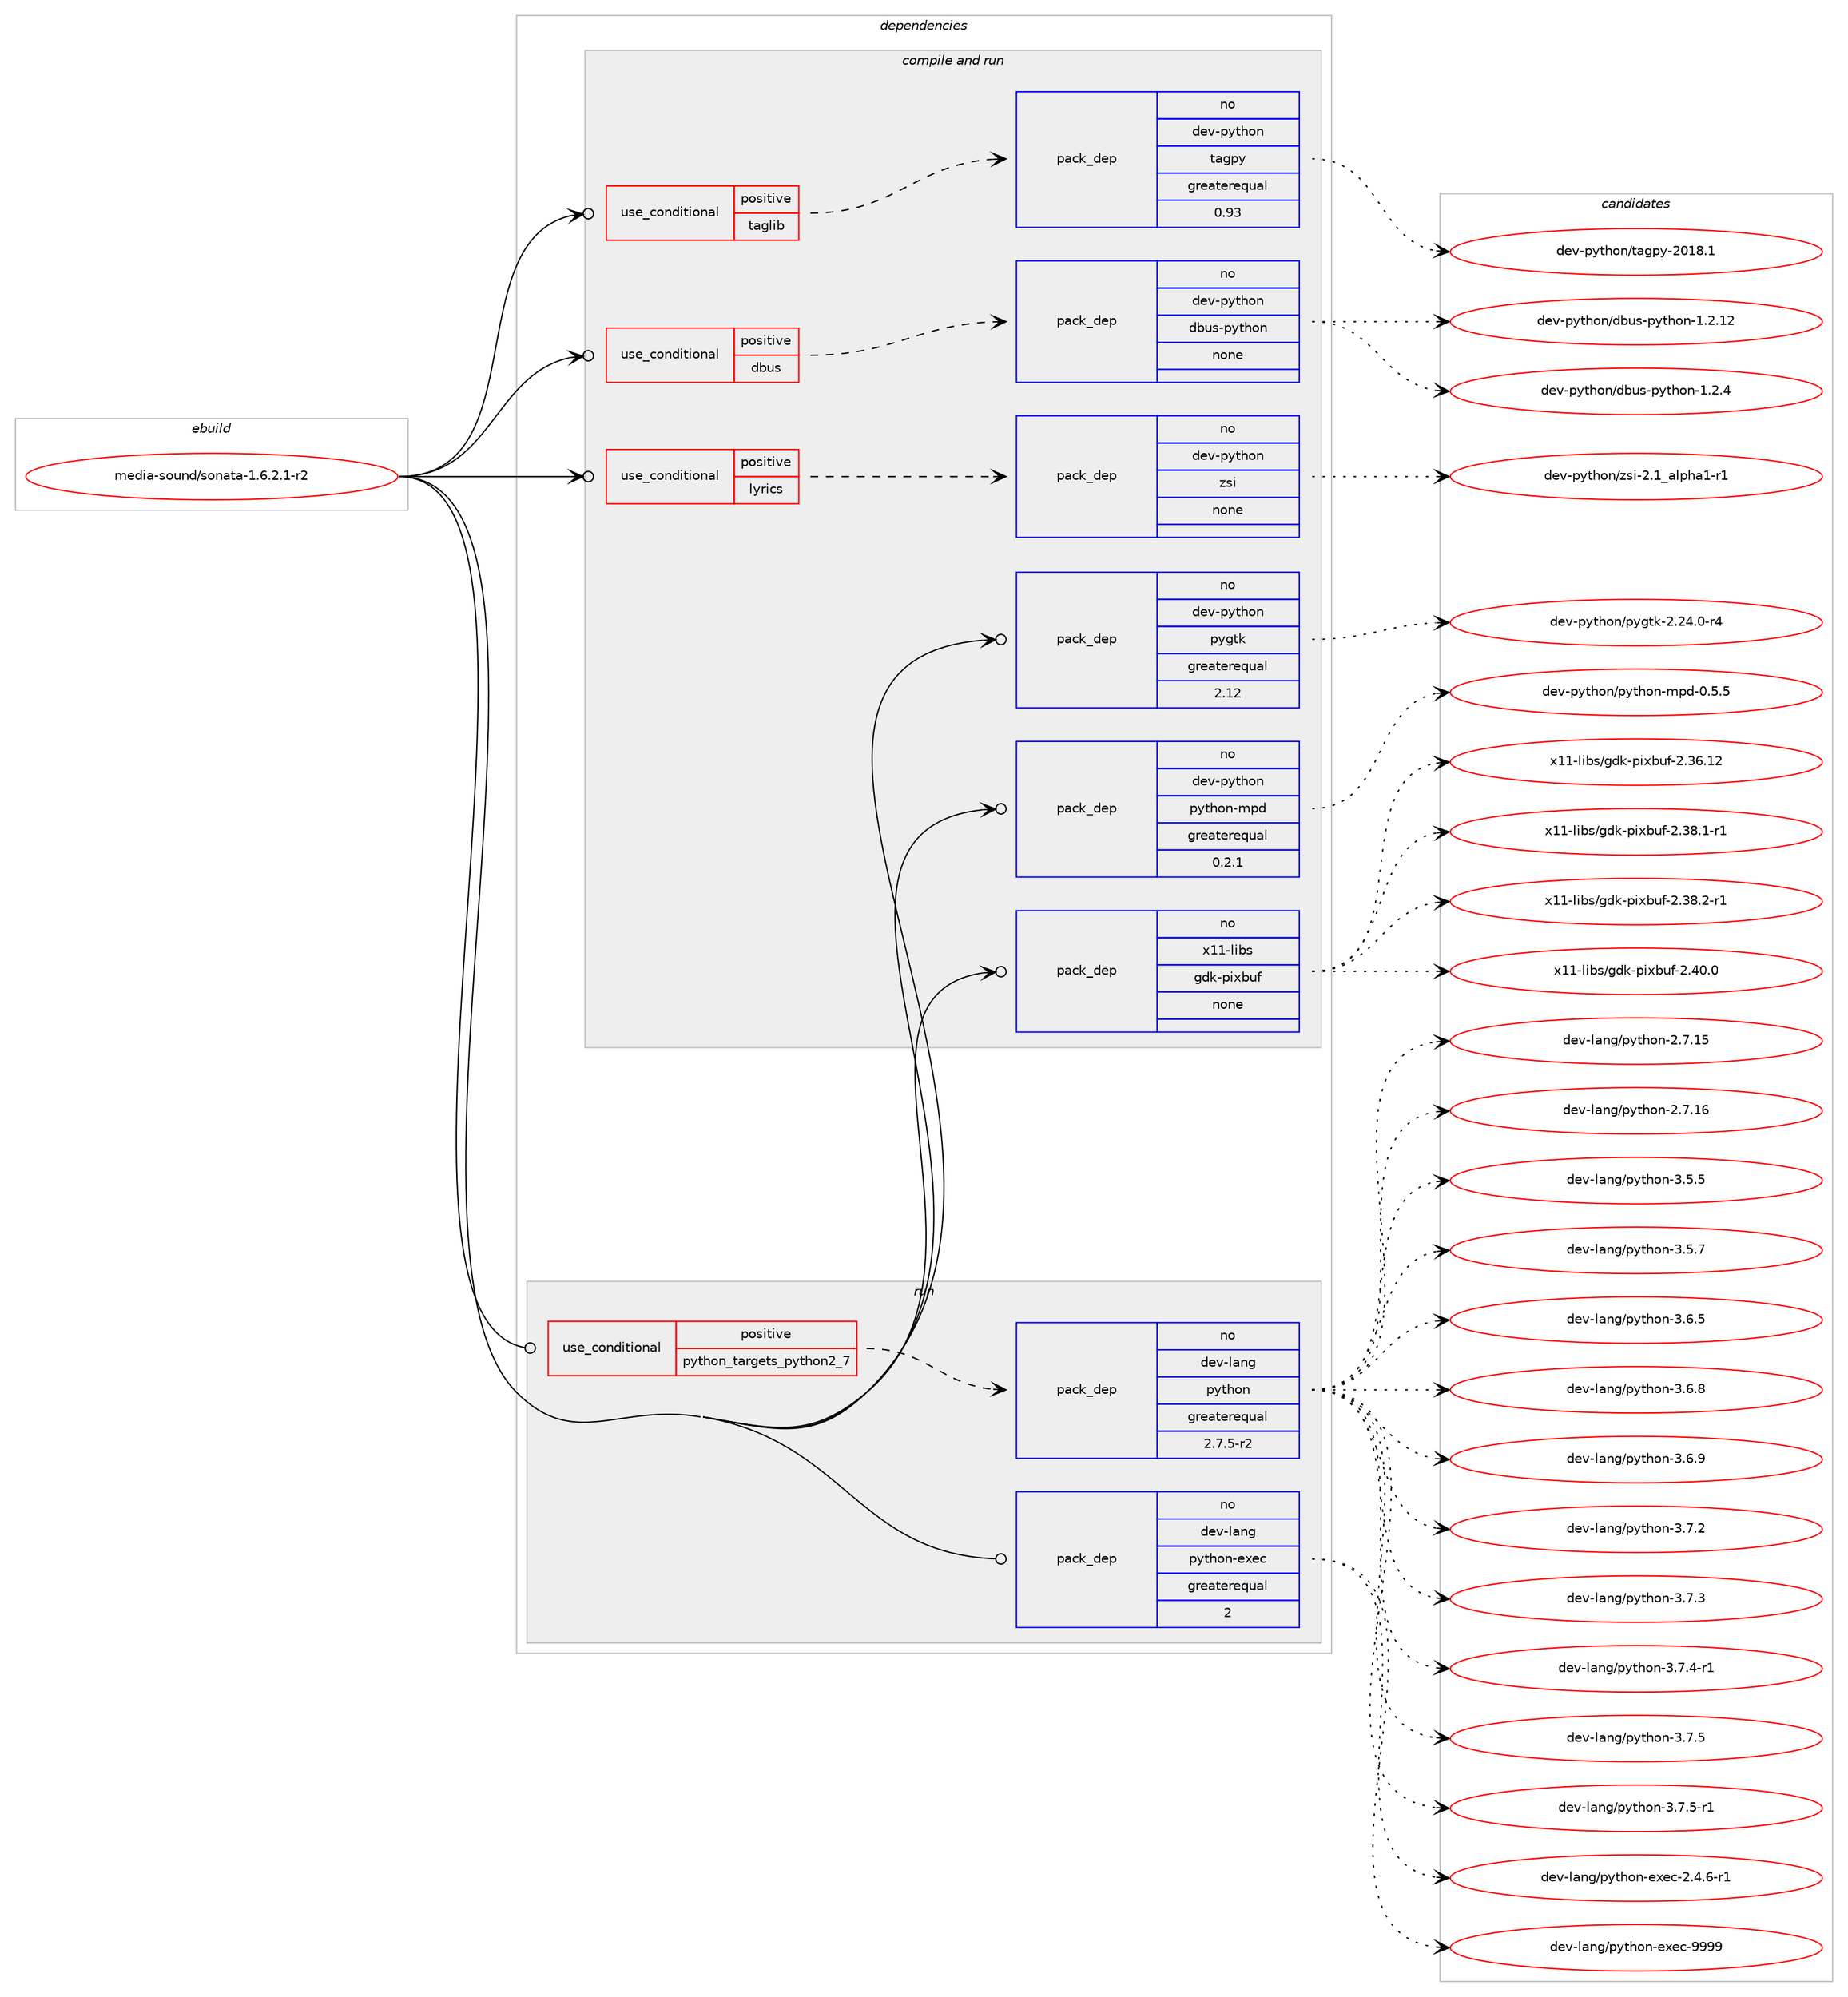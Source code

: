 digraph prolog {

# *************
# Graph options
# *************

newrank=true;
concentrate=true;
compound=true;
graph [rankdir=LR,fontname=Helvetica,fontsize=10,ranksep=1.5];#, ranksep=2.5, nodesep=0.2];
edge  [arrowhead=vee];
node  [fontname=Helvetica,fontsize=10];

# **********
# The ebuild
# **********

subgraph cluster_leftcol {
color=gray;
rank=same;
label=<<i>ebuild</i>>;
id [label="media-sound/sonata-1.6.2.1-r2", color=red, width=4, href="../media-sound/sonata-1.6.2.1-r2.svg"];
}

# ****************
# The dependencies
# ****************

subgraph cluster_midcol {
color=gray;
label=<<i>dependencies</i>>;
subgraph cluster_compile {
fillcolor="#eeeeee";
style=filled;
label=<<i>compile</i>>;
}
subgraph cluster_compileandrun {
fillcolor="#eeeeee";
style=filled;
label=<<i>compile and run</i>>;
subgraph cond195153 {
dependency803548 [label=<<TABLE BORDER="0" CELLBORDER="1" CELLSPACING="0" CELLPADDING="4"><TR><TD ROWSPAN="3" CELLPADDING="10">use_conditional</TD></TR><TR><TD>positive</TD></TR><TR><TD>dbus</TD></TR></TABLE>>, shape=none, color=red];
subgraph pack594358 {
dependency803549 [label=<<TABLE BORDER="0" CELLBORDER="1" CELLSPACING="0" CELLPADDING="4" WIDTH="220"><TR><TD ROWSPAN="6" CELLPADDING="30">pack_dep</TD></TR><TR><TD WIDTH="110">no</TD></TR><TR><TD>dev-python</TD></TR><TR><TD>dbus-python</TD></TR><TR><TD>none</TD></TR><TR><TD></TD></TR></TABLE>>, shape=none, color=blue];
}
dependency803548:e -> dependency803549:w [weight=20,style="dashed",arrowhead="vee"];
}
id:e -> dependency803548:w [weight=20,style="solid",arrowhead="odotvee"];
subgraph cond195154 {
dependency803550 [label=<<TABLE BORDER="0" CELLBORDER="1" CELLSPACING="0" CELLPADDING="4"><TR><TD ROWSPAN="3" CELLPADDING="10">use_conditional</TD></TR><TR><TD>positive</TD></TR><TR><TD>lyrics</TD></TR></TABLE>>, shape=none, color=red];
subgraph pack594359 {
dependency803551 [label=<<TABLE BORDER="0" CELLBORDER="1" CELLSPACING="0" CELLPADDING="4" WIDTH="220"><TR><TD ROWSPAN="6" CELLPADDING="30">pack_dep</TD></TR><TR><TD WIDTH="110">no</TD></TR><TR><TD>dev-python</TD></TR><TR><TD>zsi</TD></TR><TR><TD>none</TD></TR><TR><TD></TD></TR></TABLE>>, shape=none, color=blue];
}
dependency803550:e -> dependency803551:w [weight=20,style="dashed",arrowhead="vee"];
}
id:e -> dependency803550:w [weight=20,style="solid",arrowhead="odotvee"];
subgraph cond195155 {
dependency803552 [label=<<TABLE BORDER="0" CELLBORDER="1" CELLSPACING="0" CELLPADDING="4"><TR><TD ROWSPAN="3" CELLPADDING="10">use_conditional</TD></TR><TR><TD>positive</TD></TR><TR><TD>taglib</TD></TR></TABLE>>, shape=none, color=red];
subgraph pack594360 {
dependency803553 [label=<<TABLE BORDER="0" CELLBORDER="1" CELLSPACING="0" CELLPADDING="4" WIDTH="220"><TR><TD ROWSPAN="6" CELLPADDING="30">pack_dep</TD></TR><TR><TD WIDTH="110">no</TD></TR><TR><TD>dev-python</TD></TR><TR><TD>tagpy</TD></TR><TR><TD>greaterequal</TD></TR><TR><TD>0.93</TD></TR></TABLE>>, shape=none, color=blue];
}
dependency803552:e -> dependency803553:w [weight=20,style="dashed",arrowhead="vee"];
}
id:e -> dependency803552:w [weight=20,style="solid",arrowhead="odotvee"];
subgraph pack594361 {
dependency803554 [label=<<TABLE BORDER="0" CELLBORDER="1" CELLSPACING="0" CELLPADDING="4" WIDTH="220"><TR><TD ROWSPAN="6" CELLPADDING="30">pack_dep</TD></TR><TR><TD WIDTH="110">no</TD></TR><TR><TD>dev-python</TD></TR><TR><TD>pygtk</TD></TR><TR><TD>greaterequal</TD></TR><TR><TD>2.12</TD></TR></TABLE>>, shape=none, color=blue];
}
id:e -> dependency803554:w [weight=20,style="solid",arrowhead="odotvee"];
subgraph pack594362 {
dependency803555 [label=<<TABLE BORDER="0" CELLBORDER="1" CELLSPACING="0" CELLPADDING="4" WIDTH="220"><TR><TD ROWSPAN="6" CELLPADDING="30">pack_dep</TD></TR><TR><TD WIDTH="110">no</TD></TR><TR><TD>dev-python</TD></TR><TR><TD>python-mpd</TD></TR><TR><TD>greaterequal</TD></TR><TR><TD>0.2.1</TD></TR></TABLE>>, shape=none, color=blue];
}
id:e -> dependency803555:w [weight=20,style="solid",arrowhead="odotvee"];
subgraph pack594363 {
dependency803556 [label=<<TABLE BORDER="0" CELLBORDER="1" CELLSPACING="0" CELLPADDING="4" WIDTH="220"><TR><TD ROWSPAN="6" CELLPADDING="30">pack_dep</TD></TR><TR><TD WIDTH="110">no</TD></TR><TR><TD>x11-libs</TD></TR><TR><TD>gdk-pixbuf</TD></TR><TR><TD>none</TD></TR><TR><TD></TD></TR></TABLE>>, shape=none, color=blue];
}
id:e -> dependency803556:w [weight=20,style="solid",arrowhead="odotvee"];
}
subgraph cluster_run {
fillcolor="#eeeeee";
style=filled;
label=<<i>run</i>>;
subgraph cond195156 {
dependency803557 [label=<<TABLE BORDER="0" CELLBORDER="1" CELLSPACING="0" CELLPADDING="4"><TR><TD ROWSPAN="3" CELLPADDING="10">use_conditional</TD></TR><TR><TD>positive</TD></TR><TR><TD>python_targets_python2_7</TD></TR></TABLE>>, shape=none, color=red];
subgraph pack594364 {
dependency803558 [label=<<TABLE BORDER="0" CELLBORDER="1" CELLSPACING="0" CELLPADDING="4" WIDTH="220"><TR><TD ROWSPAN="6" CELLPADDING="30">pack_dep</TD></TR><TR><TD WIDTH="110">no</TD></TR><TR><TD>dev-lang</TD></TR><TR><TD>python</TD></TR><TR><TD>greaterequal</TD></TR><TR><TD>2.7.5-r2</TD></TR></TABLE>>, shape=none, color=blue];
}
dependency803557:e -> dependency803558:w [weight=20,style="dashed",arrowhead="vee"];
}
id:e -> dependency803557:w [weight=20,style="solid",arrowhead="odot"];
subgraph pack594365 {
dependency803559 [label=<<TABLE BORDER="0" CELLBORDER="1" CELLSPACING="0" CELLPADDING="4" WIDTH="220"><TR><TD ROWSPAN="6" CELLPADDING="30">pack_dep</TD></TR><TR><TD WIDTH="110">no</TD></TR><TR><TD>dev-lang</TD></TR><TR><TD>python-exec</TD></TR><TR><TD>greaterequal</TD></TR><TR><TD>2</TD></TR></TABLE>>, shape=none, color=blue];
}
id:e -> dependency803559:w [weight=20,style="solid",arrowhead="odot"];
}
}

# **************
# The candidates
# **************

subgraph cluster_choices {
rank=same;
color=gray;
label=<<i>candidates</i>>;

subgraph choice594358 {
color=black;
nodesep=1;
choice1001011184511212111610411111047100981171154511212111610411111045494650464950 [label="dev-python/dbus-python-1.2.12", color=red, width=4,href="../dev-python/dbus-python-1.2.12.svg"];
choice10010111845112121116104111110471009811711545112121116104111110454946504652 [label="dev-python/dbus-python-1.2.4", color=red, width=4,href="../dev-python/dbus-python-1.2.4.svg"];
dependency803549:e -> choice1001011184511212111610411111047100981171154511212111610411111045494650464950:w [style=dotted,weight="100"];
dependency803549:e -> choice10010111845112121116104111110471009811711545112121116104111110454946504652:w [style=dotted,weight="100"];
}
subgraph choice594359 {
color=black;
nodesep=1;
choice100101118451121211161041111104712211510545504649959710811210497494511449 [label="dev-python/zsi-2.1_alpha1-r1", color=red, width=4,href="../dev-python/zsi-2.1_alpha1-r1.svg"];
dependency803551:e -> choice100101118451121211161041111104712211510545504649959710811210497494511449:w [style=dotted,weight="100"];
}
subgraph choice594360 {
color=black;
nodesep=1;
choice10010111845112121116104111110471169710311212145504849564649 [label="dev-python/tagpy-2018.1", color=red, width=4,href="../dev-python/tagpy-2018.1.svg"];
dependency803553:e -> choice10010111845112121116104111110471169710311212145504849564649:w [style=dotted,weight="100"];
}
subgraph choice594361 {
color=black;
nodesep=1;
choice1001011184511212111610411111047112121103116107455046505246484511452 [label="dev-python/pygtk-2.24.0-r4", color=red, width=4,href="../dev-python/pygtk-2.24.0-r4.svg"];
dependency803554:e -> choice1001011184511212111610411111047112121103116107455046505246484511452:w [style=dotted,weight="100"];
}
subgraph choice594362 {
color=black;
nodesep=1;
choice100101118451121211161041111104711212111610411111045109112100454846534653 [label="dev-python/python-mpd-0.5.5", color=red, width=4,href="../dev-python/python-mpd-0.5.5.svg"];
dependency803555:e -> choice100101118451121211161041111104711212111610411111045109112100454846534653:w [style=dotted,weight="100"];
}
subgraph choice594363 {
color=black;
nodesep=1;
choice120494945108105981154710310010745112105120981171024550465154464950 [label="x11-libs/gdk-pixbuf-2.36.12", color=red, width=4,href="../x11-libs/gdk-pixbuf-2.36.12.svg"];
choice12049494510810598115471031001074511210512098117102455046515646494511449 [label="x11-libs/gdk-pixbuf-2.38.1-r1", color=red, width=4,href="../x11-libs/gdk-pixbuf-2.38.1-r1.svg"];
choice12049494510810598115471031001074511210512098117102455046515646504511449 [label="x11-libs/gdk-pixbuf-2.38.2-r1", color=red, width=4,href="../x11-libs/gdk-pixbuf-2.38.2-r1.svg"];
choice1204949451081059811547103100107451121051209811710245504652484648 [label="x11-libs/gdk-pixbuf-2.40.0", color=red, width=4,href="../x11-libs/gdk-pixbuf-2.40.0.svg"];
dependency803556:e -> choice120494945108105981154710310010745112105120981171024550465154464950:w [style=dotted,weight="100"];
dependency803556:e -> choice12049494510810598115471031001074511210512098117102455046515646494511449:w [style=dotted,weight="100"];
dependency803556:e -> choice12049494510810598115471031001074511210512098117102455046515646504511449:w [style=dotted,weight="100"];
dependency803556:e -> choice1204949451081059811547103100107451121051209811710245504652484648:w [style=dotted,weight="100"];
}
subgraph choice594364 {
color=black;
nodesep=1;
choice10010111845108971101034711212111610411111045504655464953 [label="dev-lang/python-2.7.15", color=red, width=4,href="../dev-lang/python-2.7.15.svg"];
choice10010111845108971101034711212111610411111045504655464954 [label="dev-lang/python-2.7.16", color=red, width=4,href="../dev-lang/python-2.7.16.svg"];
choice100101118451089711010347112121116104111110455146534653 [label="dev-lang/python-3.5.5", color=red, width=4,href="../dev-lang/python-3.5.5.svg"];
choice100101118451089711010347112121116104111110455146534655 [label="dev-lang/python-3.5.7", color=red, width=4,href="../dev-lang/python-3.5.7.svg"];
choice100101118451089711010347112121116104111110455146544653 [label="dev-lang/python-3.6.5", color=red, width=4,href="../dev-lang/python-3.6.5.svg"];
choice100101118451089711010347112121116104111110455146544656 [label="dev-lang/python-3.6.8", color=red, width=4,href="../dev-lang/python-3.6.8.svg"];
choice100101118451089711010347112121116104111110455146544657 [label="dev-lang/python-3.6.9", color=red, width=4,href="../dev-lang/python-3.6.9.svg"];
choice100101118451089711010347112121116104111110455146554650 [label="dev-lang/python-3.7.2", color=red, width=4,href="../dev-lang/python-3.7.2.svg"];
choice100101118451089711010347112121116104111110455146554651 [label="dev-lang/python-3.7.3", color=red, width=4,href="../dev-lang/python-3.7.3.svg"];
choice1001011184510897110103471121211161041111104551465546524511449 [label="dev-lang/python-3.7.4-r1", color=red, width=4,href="../dev-lang/python-3.7.4-r1.svg"];
choice100101118451089711010347112121116104111110455146554653 [label="dev-lang/python-3.7.5", color=red, width=4,href="../dev-lang/python-3.7.5.svg"];
choice1001011184510897110103471121211161041111104551465546534511449 [label="dev-lang/python-3.7.5-r1", color=red, width=4,href="../dev-lang/python-3.7.5-r1.svg"];
dependency803558:e -> choice10010111845108971101034711212111610411111045504655464953:w [style=dotted,weight="100"];
dependency803558:e -> choice10010111845108971101034711212111610411111045504655464954:w [style=dotted,weight="100"];
dependency803558:e -> choice100101118451089711010347112121116104111110455146534653:w [style=dotted,weight="100"];
dependency803558:e -> choice100101118451089711010347112121116104111110455146534655:w [style=dotted,weight="100"];
dependency803558:e -> choice100101118451089711010347112121116104111110455146544653:w [style=dotted,weight="100"];
dependency803558:e -> choice100101118451089711010347112121116104111110455146544656:w [style=dotted,weight="100"];
dependency803558:e -> choice100101118451089711010347112121116104111110455146544657:w [style=dotted,weight="100"];
dependency803558:e -> choice100101118451089711010347112121116104111110455146554650:w [style=dotted,weight="100"];
dependency803558:e -> choice100101118451089711010347112121116104111110455146554651:w [style=dotted,weight="100"];
dependency803558:e -> choice1001011184510897110103471121211161041111104551465546524511449:w [style=dotted,weight="100"];
dependency803558:e -> choice100101118451089711010347112121116104111110455146554653:w [style=dotted,weight="100"];
dependency803558:e -> choice1001011184510897110103471121211161041111104551465546534511449:w [style=dotted,weight="100"];
}
subgraph choice594365 {
color=black;
nodesep=1;
choice10010111845108971101034711212111610411111045101120101994550465246544511449 [label="dev-lang/python-exec-2.4.6-r1", color=red, width=4,href="../dev-lang/python-exec-2.4.6-r1.svg"];
choice10010111845108971101034711212111610411111045101120101994557575757 [label="dev-lang/python-exec-9999", color=red, width=4,href="../dev-lang/python-exec-9999.svg"];
dependency803559:e -> choice10010111845108971101034711212111610411111045101120101994550465246544511449:w [style=dotted,weight="100"];
dependency803559:e -> choice10010111845108971101034711212111610411111045101120101994557575757:w [style=dotted,weight="100"];
}
}

}
